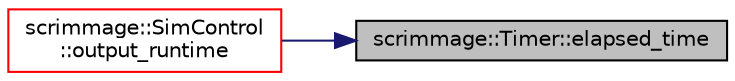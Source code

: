 digraph "scrimmage::Timer::elapsed_time"
{
 // LATEX_PDF_SIZE
  edge [fontname="Helvetica",fontsize="10",labelfontname="Helvetica",labelfontsize="10"];
  node [fontname="Helvetica",fontsize="10",shape=record];
  rankdir="RL";
  Node1 [label="scrimmage::Timer::elapsed_time",height=0.2,width=0.4,color="black", fillcolor="grey75", style="filled", fontcolor="black",tooltip=" "];
  Node1 -> Node2 [dir="back",color="midnightblue",fontsize="10",style="solid",fontname="Helvetica"];
  Node2 [label="scrimmage::SimControl\l::output_runtime",height=0.2,width=0.4,color="red", fillcolor="white", style="filled",URL="$classscrimmage_1_1SimControl.html#a406b73879359433ed3a28c30f08a83e4",tooltip=" "];
}
